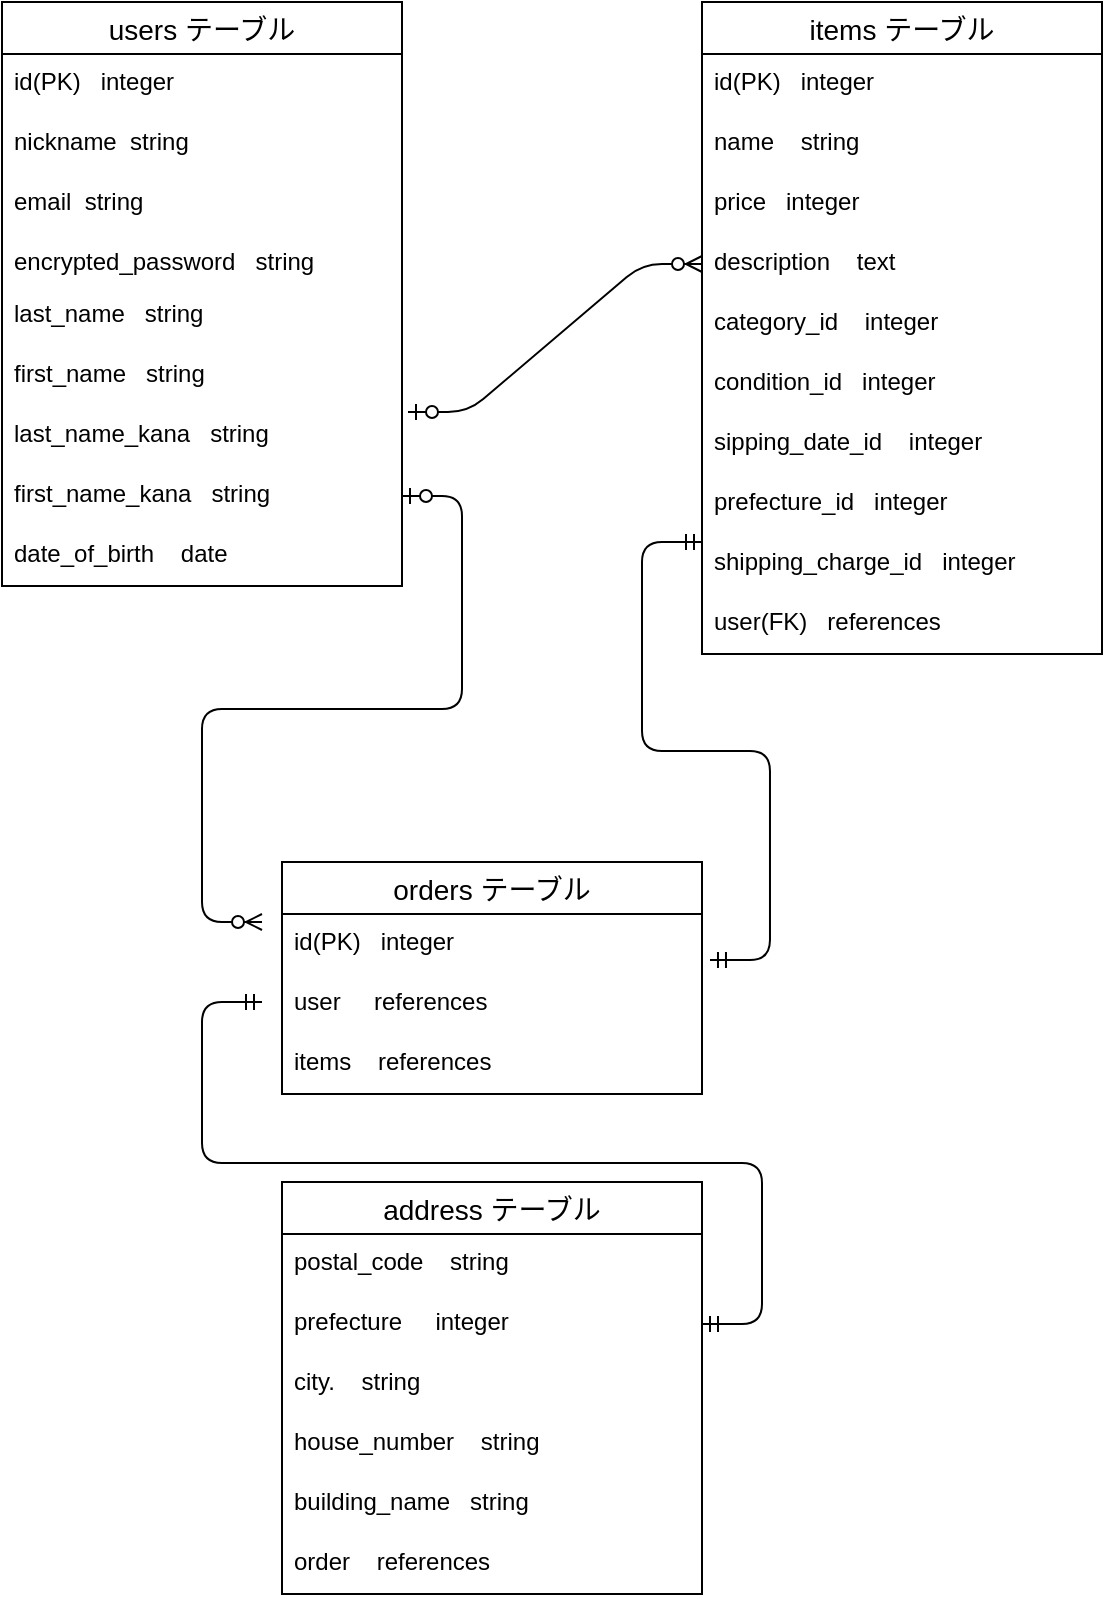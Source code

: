 <mxfile>
    <diagram id="S5U4CE5Nu4BIiRF0SXTs" name="ページ1">
        <mxGraphModel dx="981" dy="863" grid="1" gridSize="10" guides="1" tooltips="1" connect="1" arrows="1" fold="1" page="1" pageScale="1" pageWidth="827" pageHeight="1169" math="0" shadow="0">
            <root>
                <mxCell id="0"/>
                <mxCell id="1" parent="0"/>
                <mxCell id="2" value="users テーブル" style="swimlane;fontStyle=0;childLayout=stackLayout;horizontal=1;startSize=26;horizontalStack=0;resizeParent=1;resizeParentMax=0;resizeLast=0;collapsible=1;marginBottom=0;align=center;fontSize=14;" vertex="1" parent="1">
                    <mxGeometry x="40" y="40" width="200" height="292" as="geometry"/>
                </mxCell>
                <mxCell id="3" value="id(PK)   integer" style="text;strokeColor=none;fillColor=none;spacingLeft=4;spacingRight=4;overflow=hidden;rotatable=0;points=[[0,0.5],[1,0.5]];portConstraint=eastwest;fontSize=12;" vertex="1" parent="2">
                    <mxGeometry y="26" width="200" height="30" as="geometry"/>
                </mxCell>
                <mxCell id="4" value="nickname  string&#10;" style="text;strokeColor=none;fillColor=none;spacingLeft=4;spacingRight=4;overflow=hidden;rotatable=0;points=[[0,0.5],[1,0.5]];portConstraint=eastwest;fontSize=12;" vertex="1" parent="2">
                    <mxGeometry y="56" width="200" height="30" as="geometry"/>
                </mxCell>
                <mxCell id="5" value="email  string" style="text;strokeColor=none;fillColor=none;spacingLeft=4;spacingRight=4;overflow=hidden;rotatable=0;points=[[0,0.5],[1,0.5]];portConstraint=eastwest;fontSize=12;" vertex="1" parent="2">
                    <mxGeometry y="86" width="200" height="30" as="geometry"/>
                </mxCell>
                <mxCell id="22" value="encrypted_password   string&#10;&#10;" style="text;strokeColor=none;fillColor=none;spacingLeft=4;spacingRight=4;overflow=hidden;rotatable=0;points=[[0,0.5],[1,0.5]];portConstraint=eastwest;fontSize=12;" vertex="1" parent="2">
                    <mxGeometry y="116" width="200" height="26" as="geometry"/>
                </mxCell>
                <mxCell id="29" value="last_name   string&#10;" style="text;strokeColor=none;fillColor=none;spacingLeft=4;spacingRight=4;overflow=hidden;rotatable=0;points=[[0,0.5],[1,0.5]];portConstraint=eastwest;fontSize=12;" vertex="1" parent="2">
                    <mxGeometry y="142" width="200" height="30" as="geometry"/>
                </mxCell>
                <mxCell id="31" value="first_name   string" style="text;strokeColor=none;fillColor=none;spacingLeft=4;spacingRight=4;overflow=hidden;rotatable=0;points=[[0,0.5],[1,0.5]];portConstraint=eastwest;fontSize=12;" vertex="1" parent="2">
                    <mxGeometry y="172" width="200" height="30" as="geometry"/>
                </mxCell>
                <mxCell id="32" value="last_name_kana   string&#10;" style="text;strokeColor=none;fillColor=none;spacingLeft=4;spacingRight=4;overflow=hidden;rotatable=0;points=[[0,0.5],[1,0.5]];portConstraint=eastwest;fontSize=12;" vertex="1" parent="2">
                    <mxGeometry y="202" width="200" height="30" as="geometry"/>
                </mxCell>
                <mxCell id="33" value="first_name_kana   string" style="text;strokeColor=none;fillColor=none;spacingLeft=4;spacingRight=4;overflow=hidden;rotatable=0;points=[[0,0.5],[1,0.5]];portConstraint=eastwest;fontSize=12;" vertex="1" parent="2">
                    <mxGeometry y="232" width="200" height="30" as="geometry"/>
                </mxCell>
                <mxCell id="41" value="date_of_birth    date&#10;" style="text;strokeColor=none;fillColor=none;spacingLeft=4;spacingRight=4;overflow=hidden;rotatable=0;points=[[0,0.5],[1,0.5]];portConstraint=eastwest;fontSize=12;" vertex="1" parent="2">
                    <mxGeometry y="262" width="200" height="30" as="geometry"/>
                </mxCell>
                <mxCell id="6" value="items テーブル" style="swimlane;fontStyle=0;childLayout=stackLayout;horizontal=1;startSize=26;horizontalStack=0;resizeParent=1;resizeParentMax=0;resizeLast=0;collapsible=1;marginBottom=0;align=center;fontSize=14;" vertex="1" parent="1">
                    <mxGeometry x="390" y="40" width="200" height="326" as="geometry"/>
                </mxCell>
                <mxCell id="7" value="id(PK)   integer&#10;" style="text;strokeColor=none;fillColor=none;spacingLeft=4;spacingRight=4;overflow=hidden;rotatable=0;points=[[0,0.5],[1,0.5]];portConstraint=eastwest;fontSize=12;" vertex="1" parent="6">
                    <mxGeometry y="26" width="200" height="30" as="geometry"/>
                </mxCell>
                <mxCell id="8" value="name    string" style="text;strokeColor=none;fillColor=none;spacingLeft=4;spacingRight=4;overflow=hidden;rotatable=0;points=[[0,0.5],[1,0.5]];portConstraint=eastwest;fontSize=12;" vertex="1" parent="6">
                    <mxGeometry y="56" width="200" height="30" as="geometry"/>
                </mxCell>
                <mxCell id="9" value="price   integer" style="text;strokeColor=none;fillColor=none;spacingLeft=4;spacingRight=4;overflow=hidden;rotatable=0;points=[[0,0.5],[1,0.5]];portConstraint=eastwest;fontSize=12;" vertex="1" parent="6">
                    <mxGeometry y="86" width="200" height="30" as="geometry"/>
                </mxCell>
                <mxCell id="37" value="description    text" style="text;strokeColor=none;fillColor=none;spacingLeft=4;spacingRight=4;overflow=hidden;rotatable=0;points=[[0,0.5],[1,0.5]];portConstraint=eastwest;fontSize=12;" vertex="1" parent="6">
                    <mxGeometry y="116" width="200" height="30" as="geometry"/>
                </mxCell>
                <mxCell id="34" value="category_id    integer  " style="text;strokeColor=none;fillColor=none;spacingLeft=4;spacingRight=4;overflow=hidden;rotatable=0;points=[[0,0.5],[1,0.5]];portConstraint=eastwest;fontSize=12;" vertex="1" parent="6">
                    <mxGeometry y="146" width="200" height="30" as="geometry"/>
                </mxCell>
                <mxCell id="38" value="condition_id   integer&#10;" style="text;strokeColor=none;fillColor=none;spacingLeft=4;spacingRight=4;overflow=hidden;rotatable=0;points=[[0,0.5],[1,0.5]];portConstraint=eastwest;fontSize=12;" vertex="1" parent="6">
                    <mxGeometry y="176" width="200" height="30" as="geometry"/>
                </mxCell>
                <mxCell id="39" value="sipping_date_id    integer&#10;" style="text;strokeColor=none;fillColor=none;spacingLeft=4;spacingRight=4;overflow=hidden;rotatable=0;points=[[0,0.5],[1,0.5]];portConstraint=eastwest;fontSize=12;" vertex="1" parent="6">
                    <mxGeometry y="206" width="200" height="30" as="geometry"/>
                </mxCell>
                <mxCell id="40" value="prefecture_id   integer  " style="text;strokeColor=none;fillColor=none;spacingLeft=4;spacingRight=4;overflow=hidden;rotatable=0;points=[[0,0.5],[1,0.5]];portConstraint=eastwest;fontSize=12;" vertex="1" parent="6">
                    <mxGeometry y="236" width="200" height="30" as="geometry"/>
                </mxCell>
                <mxCell id="36" value="shipping_charge_id   integer" style="text;strokeColor=none;fillColor=none;spacingLeft=4;spacingRight=4;overflow=hidden;rotatable=0;points=[[0,0.5],[1,0.5]];portConstraint=eastwest;fontSize=12;" vertex="1" parent="6">
                    <mxGeometry y="266" width="200" height="30" as="geometry"/>
                </mxCell>
                <mxCell id="35" value="user(FK)   references" style="text;strokeColor=none;fillColor=none;spacingLeft=4;spacingRight=4;overflow=hidden;rotatable=0;points=[[0,0.5],[1,0.5]];portConstraint=eastwest;fontSize=12;" vertex="1" parent="6">
                    <mxGeometry y="296" width="200" height="30" as="geometry"/>
                </mxCell>
                <mxCell id="10" value="orders テーブル" style="swimlane;fontStyle=0;childLayout=stackLayout;horizontal=1;startSize=26;horizontalStack=0;resizeParent=1;resizeParentMax=0;resizeLast=0;collapsible=1;marginBottom=0;align=center;fontSize=14;" vertex="1" parent="1">
                    <mxGeometry x="180" y="470" width="210" height="116" as="geometry"/>
                </mxCell>
                <mxCell id="11" value="id(PK)   integer   " style="text;strokeColor=none;fillColor=none;spacingLeft=4;spacingRight=4;overflow=hidden;rotatable=0;points=[[0,0.5],[1,0.5]];portConstraint=eastwest;fontSize=12;" vertex="1" parent="10">
                    <mxGeometry y="26" width="210" height="30" as="geometry"/>
                </mxCell>
                <mxCell id="80" value="user     references    " style="text;strokeColor=none;fillColor=none;spacingLeft=4;spacingRight=4;overflow=hidden;rotatable=0;points=[[0,0.5],[1,0.5]];portConstraint=eastwest;fontSize=12;" vertex="1" parent="10">
                    <mxGeometry y="56" width="210" height="30" as="geometry"/>
                </mxCell>
                <mxCell id="12" value="items    references" style="text;strokeColor=none;fillColor=none;spacingLeft=4;spacingRight=4;overflow=hidden;rotatable=0;points=[[0,0.5],[1,0.5]];portConstraint=eastwest;fontSize=12;" vertex="1" parent="10">
                    <mxGeometry y="86" width="210" height="30" as="geometry"/>
                </mxCell>
                <mxCell id="48" value="" style="edgeStyle=entityRelationEdgeStyle;fontSize=12;html=1;endArrow=ERzeroToMany;startArrow=ERzeroToOne;entryX=0;entryY=0.5;entryDx=0;entryDy=0;exitX=1.015;exitY=0.1;exitDx=0;exitDy=0;exitPerimeter=0;" edge="1" parent="1" source="32" target="37">
                    <mxGeometry width="100" height="100" relative="1" as="geometry">
                        <mxPoint x="200" y="270" as="sourcePoint"/>
                        <mxPoint x="300" y="170" as="targetPoint"/>
                    </mxGeometry>
                </mxCell>
                <mxCell id="61" value="" style="edgeStyle=entityRelationEdgeStyle;fontSize=12;html=1;endArrow=ERmandOne;startArrow=ERmandOne;exitX=1.019;exitY=0.767;exitDx=0;exitDy=0;exitPerimeter=0;" edge="1" parent="1" source="11">
                    <mxGeometry width="100" height="100" relative="1" as="geometry">
                        <mxPoint x="290" y="410" as="sourcePoint"/>
                        <mxPoint x="390" y="310" as="targetPoint"/>
                    </mxGeometry>
                </mxCell>
                <mxCell id="64" value="address テーブル" style="swimlane;fontStyle=0;childLayout=stackLayout;horizontal=1;startSize=26;horizontalStack=0;resizeParent=1;resizeParentMax=0;resizeLast=0;collapsible=1;marginBottom=0;align=center;fontSize=14;" vertex="1" parent="1">
                    <mxGeometry x="180" y="630" width="210" height="206" as="geometry"/>
                </mxCell>
                <mxCell id="65" value="postal_code    string" style="text;strokeColor=none;fillColor=none;spacingLeft=4;spacingRight=4;overflow=hidden;rotatable=0;points=[[0,0.5],[1,0.5]];portConstraint=eastwest;fontSize=12;" vertex="1" parent="64">
                    <mxGeometry y="26" width="210" height="30" as="geometry"/>
                </mxCell>
                <mxCell id="66" value="prefecture     integer" style="text;strokeColor=none;fillColor=none;spacingLeft=4;spacingRight=4;overflow=hidden;rotatable=0;points=[[0,0.5],[1,0.5]];portConstraint=eastwest;fontSize=12;" vertex="1" parent="64">
                    <mxGeometry y="56" width="210" height="30" as="geometry"/>
                </mxCell>
                <mxCell id="69" value="city.    string" style="text;strokeColor=none;fillColor=none;spacingLeft=4;spacingRight=4;overflow=hidden;rotatable=0;points=[[0,0.5],[1,0.5]];portConstraint=eastwest;fontSize=12;" vertex="1" parent="64">
                    <mxGeometry y="86" width="210" height="30" as="geometry"/>
                </mxCell>
                <mxCell id="67" value="house_number    string" style="text;strokeColor=none;fillColor=none;spacingLeft=4;spacingRight=4;overflow=hidden;rotatable=0;points=[[0,0.5],[1,0.5]];portConstraint=eastwest;fontSize=12;" vertex="1" parent="64">
                    <mxGeometry y="116" width="210" height="30" as="geometry"/>
                </mxCell>
                <mxCell id="77" value="building_name   string&#10;" style="text;strokeColor=none;fillColor=none;spacingLeft=4;spacingRight=4;overflow=hidden;rotatable=0;points=[[0,0.5],[1,0.5]];portConstraint=eastwest;fontSize=12;" vertex="1" parent="64">
                    <mxGeometry y="146" width="210" height="30" as="geometry"/>
                </mxCell>
                <mxCell id="73" value="order    references&#10;" style="text;strokeColor=none;fillColor=none;spacingLeft=4;spacingRight=4;overflow=hidden;rotatable=0;points=[[0,0.5],[1,0.5]];portConstraint=eastwest;fontSize=12;" vertex="1" parent="64">
                    <mxGeometry y="176" width="210" height="30" as="geometry"/>
                </mxCell>
                <mxCell id="78" value="" style="edgeStyle=entityRelationEdgeStyle;fontSize=12;html=1;endArrow=ERmandOne;startArrow=ERmandOne;exitX=1;exitY=0.5;exitDx=0;exitDy=0;" edge="1" parent="1" source="66">
                    <mxGeometry width="100" height="100" relative="1" as="geometry">
                        <mxPoint x="280" y="620" as="sourcePoint"/>
                        <mxPoint x="170" y="540" as="targetPoint"/>
                    </mxGeometry>
                </mxCell>
                <mxCell id="79" value="" style="edgeStyle=entityRelationEdgeStyle;fontSize=12;html=1;endArrow=ERzeroToMany;startArrow=ERzeroToOne;exitX=1;exitY=0.5;exitDx=0;exitDy=0;" edge="1" parent="1" source="33">
                    <mxGeometry width="100" height="100" relative="1" as="geometry">
                        <mxPoint x="250" y="310" as="sourcePoint"/>
                        <mxPoint x="170" y="500" as="targetPoint"/>
                    </mxGeometry>
                </mxCell>
            </root>
        </mxGraphModel>
    </diagram>
</mxfile>